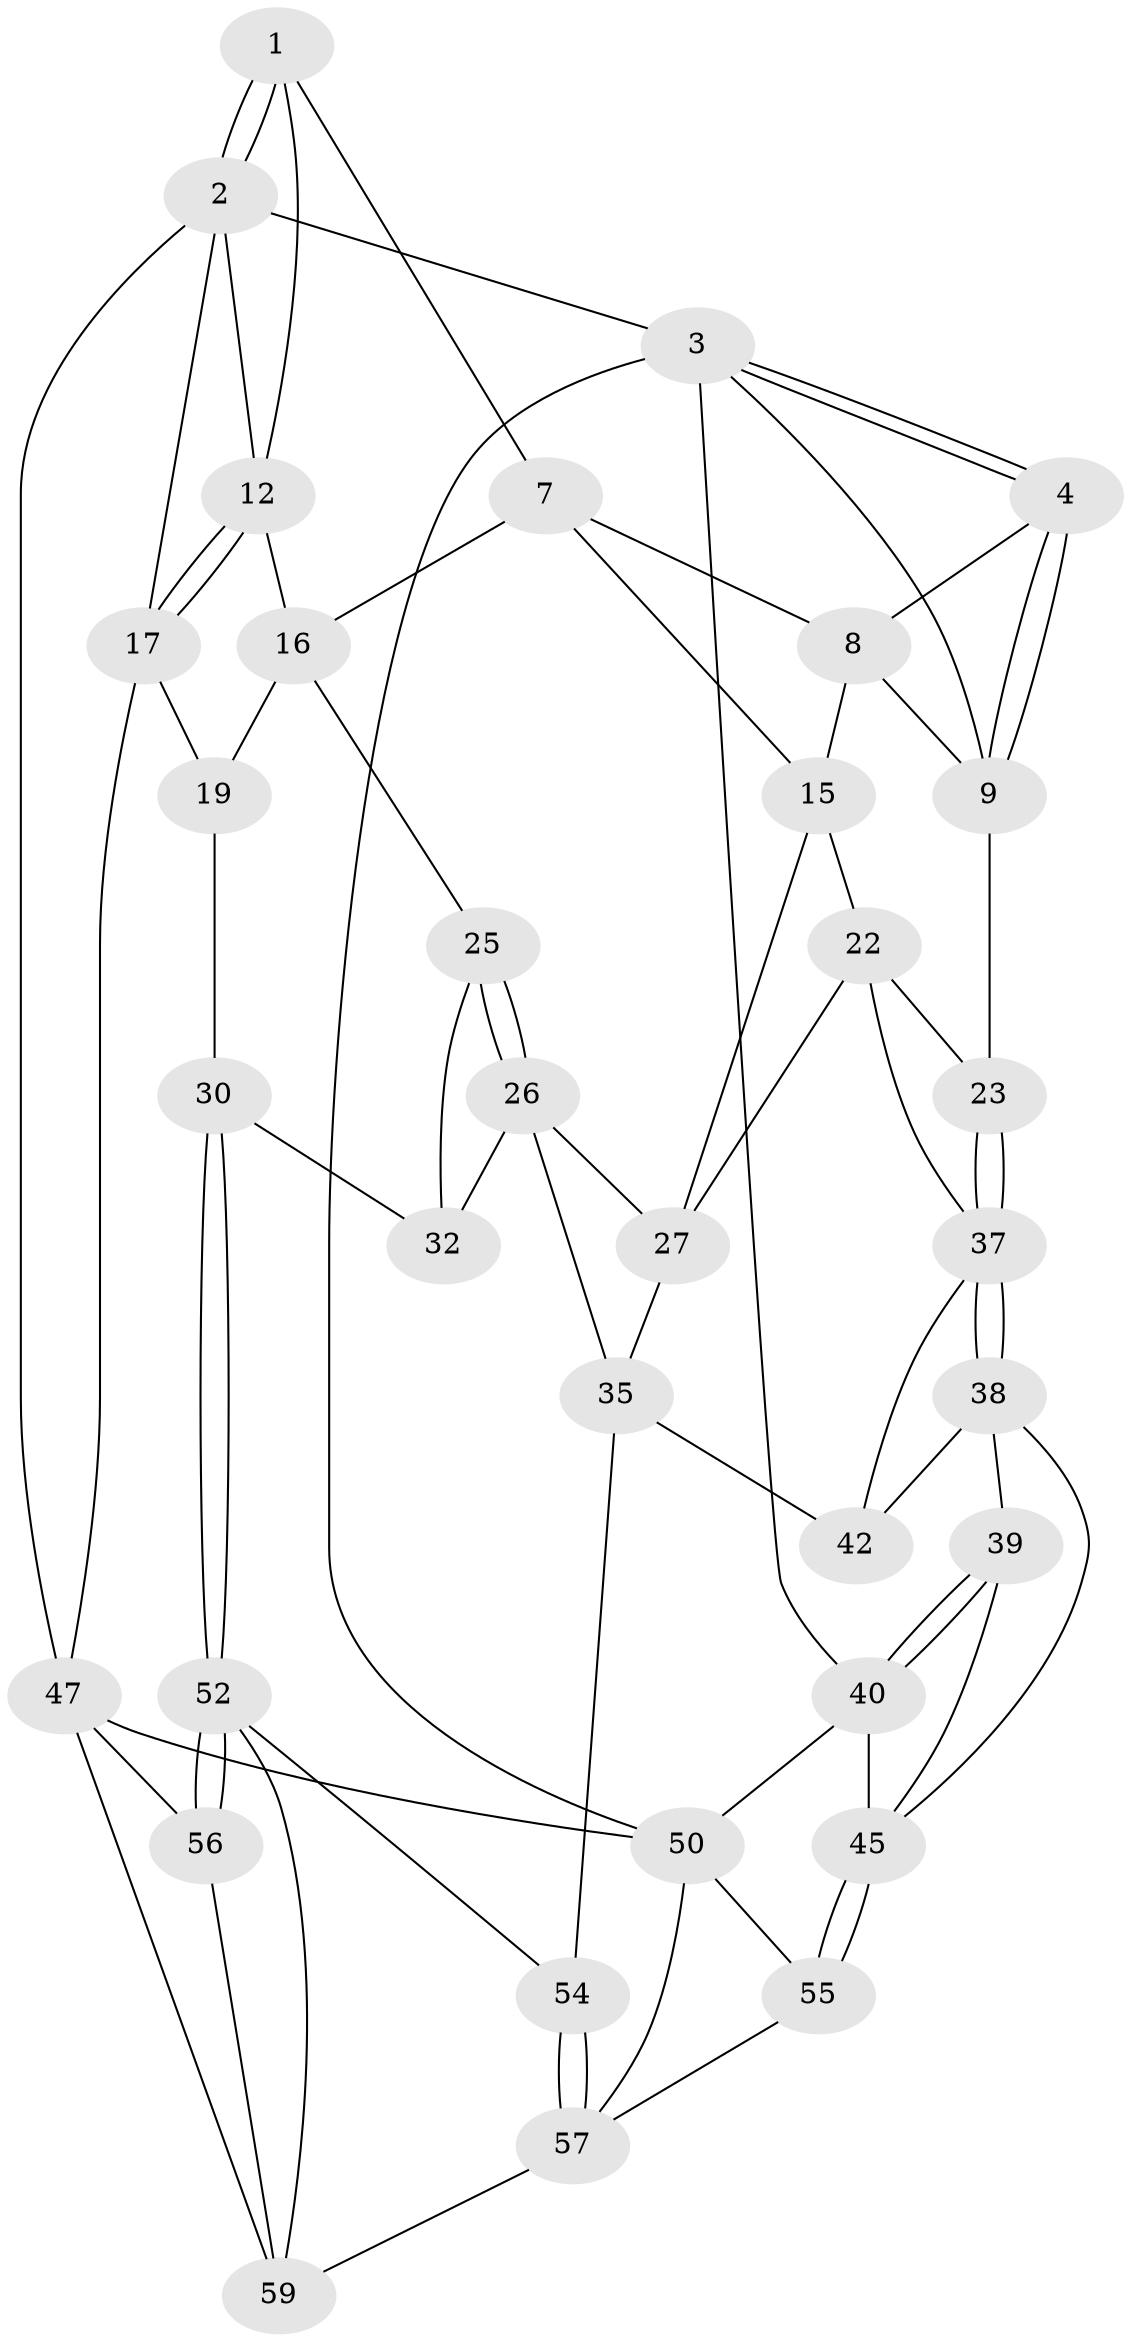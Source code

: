// original degree distribution, {3: 0.03333333333333333, 5: 0.4666666666666667, 6: 0.23333333333333334, 4: 0.26666666666666666}
// Generated by graph-tools (version 1.1) at 2025/11/02/27/25 16:11:53]
// undirected, 34 vertices, 76 edges
graph export_dot {
graph [start="1"]
  node [color=gray90,style=filled];
  1 [pos="+0.8049905719501661+0",super="+6"];
  2 [pos="+1+0",super="+11"];
  3 [pos="+0+0",super="+36"];
  4 [pos="+0+0",super="+5"];
  7 [pos="+0.5629287659606672+0.12434511457502759",super="+14"];
  8 [pos="+0.42150453342990646+0",super="+10"];
  9 [pos="+0.24140732139570048+0.2122120745630422",super="+24"];
  12 [pos="+0.8411387006486014+0.20056769644759648",super="+13"];
  15 [pos="+0.5475597655398143+0.26852502995019767",super="+21"];
  16 [pos="+0.7616561439047441+0.2581963614812549",super="+20"];
  17 [pos="+1+0.4563331397615715",super="+18"];
  19 [pos="+1+0.53539436785577"];
  22 [pos="+0.499613938161003+0.34436595313771856",super="+29"];
  23 [pos="+0.2650172801008947+0.36974642956088"];
  25 [pos="+0.7608053808847189+0.3347817599762616"];
  26 [pos="+0.6524721241418986+0.4280695584857884",super="+34"];
  27 [pos="+0.582916305802802+0.3811138384404843",super="+28"];
  30 [pos="+0.8831204882426776+0.6263019725368871",super="+31"];
  32 [pos="+0.766169842315244+0.4068228651875227",super="+33"];
  35 [pos="+0.5816520518913634+0.6113157934107678",super="+44"];
  37 [pos="+0.2743509146130608+0.3984863827201859",super="+41"];
  38 [pos="+0.2328700666254106+0.5368963630660787",super="+43"];
  39 [pos="+0.18382657191534943+0.5309439234525009"];
  40 [pos="+0+0.42135051301136534",super="+49"];
  42 [pos="+0.3440898737254256+0.7208521274727036"];
  45 [pos="+0.2420521605380283+0.7252867950172917",super="+46"];
  47 [pos="+1+1",super="+48"];
  50 [pos="+0+1",super="+51"];
  52 [pos="+0.8460734822135506+0.7990198392260414",super="+53"];
  54 [pos="+0.5097484879223649+0.7743532943350012"];
  55 [pos="+0.2030743244753212+0.7777252092527235"];
  56 [pos="+0.8766299430331695+0.845449228089142"];
  57 [pos="+0.47081798741374503+1",super="+58"];
  59 [pos="+0.717546542165524+1",super="+60"];
  1 -- 2;
  1 -- 2;
  1 -- 7;
  1 -- 12;
  2 -- 3;
  2 -- 47;
  2 -- 17;
  2 -- 12;
  3 -- 4;
  3 -- 4;
  3 -- 50;
  3 -- 40;
  3 -- 9;
  4 -- 9;
  4 -- 9;
  4 -- 8;
  7 -- 8;
  7 -- 16;
  7 -- 15;
  8 -- 9;
  8 -- 15;
  9 -- 23;
  12 -- 17;
  12 -- 17;
  12 -- 16;
  15 -- 27;
  15 -- 22;
  16 -- 25;
  16 -- 19;
  17 -- 19;
  17 -- 47;
  19 -- 30;
  22 -- 23;
  22 -- 37;
  22 -- 27;
  23 -- 37;
  23 -- 37;
  25 -- 26;
  25 -- 26;
  25 -- 32;
  26 -- 27;
  26 -- 35;
  26 -- 32;
  27 -- 35;
  30 -- 52;
  30 -- 52;
  30 -- 32 [weight=2];
  35 -- 42;
  35 -- 54;
  37 -- 38;
  37 -- 38;
  37 -- 42;
  38 -- 39;
  38 -- 42;
  38 -- 45;
  39 -- 40;
  39 -- 40;
  39 -- 45;
  40 -- 45;
  40 -- 50;
  45 -- 55;
  45 -- 55;
  47 -- 50;
  47 -- 56;
  47 -- 59;
  50 -- 57;
  50 -- 55;
  52 -- 56;
  52 -- 56;
  52 -- 59;
  52 -- 54;
  54 -- 57;
  54 -- 57;
  55 -- 57;
  56 -- 59;
  57 -- 59;
}
